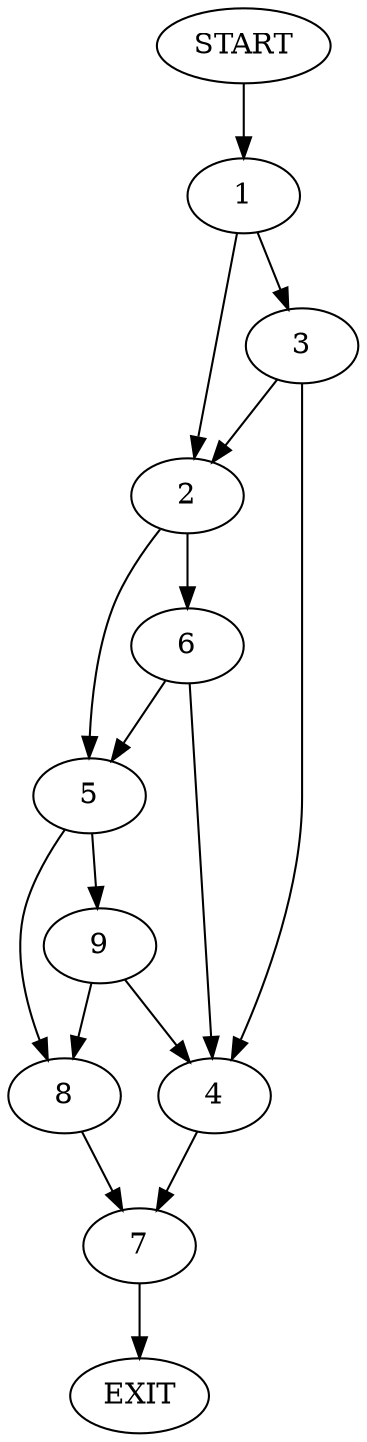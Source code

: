 digraph {
0 [label="START"]
10 [label="EXIT"]
0 -> 1
1 -> 2
1 -> 3
3 -> 2
3 -> 4
2 -> 5
2 -> 6
4 -> 7
5 -> 8
5 -> 9
6 -> 5
6 -> 4
8 -> 7
9 -> 4
9 -> 8
7 -> 10
}
